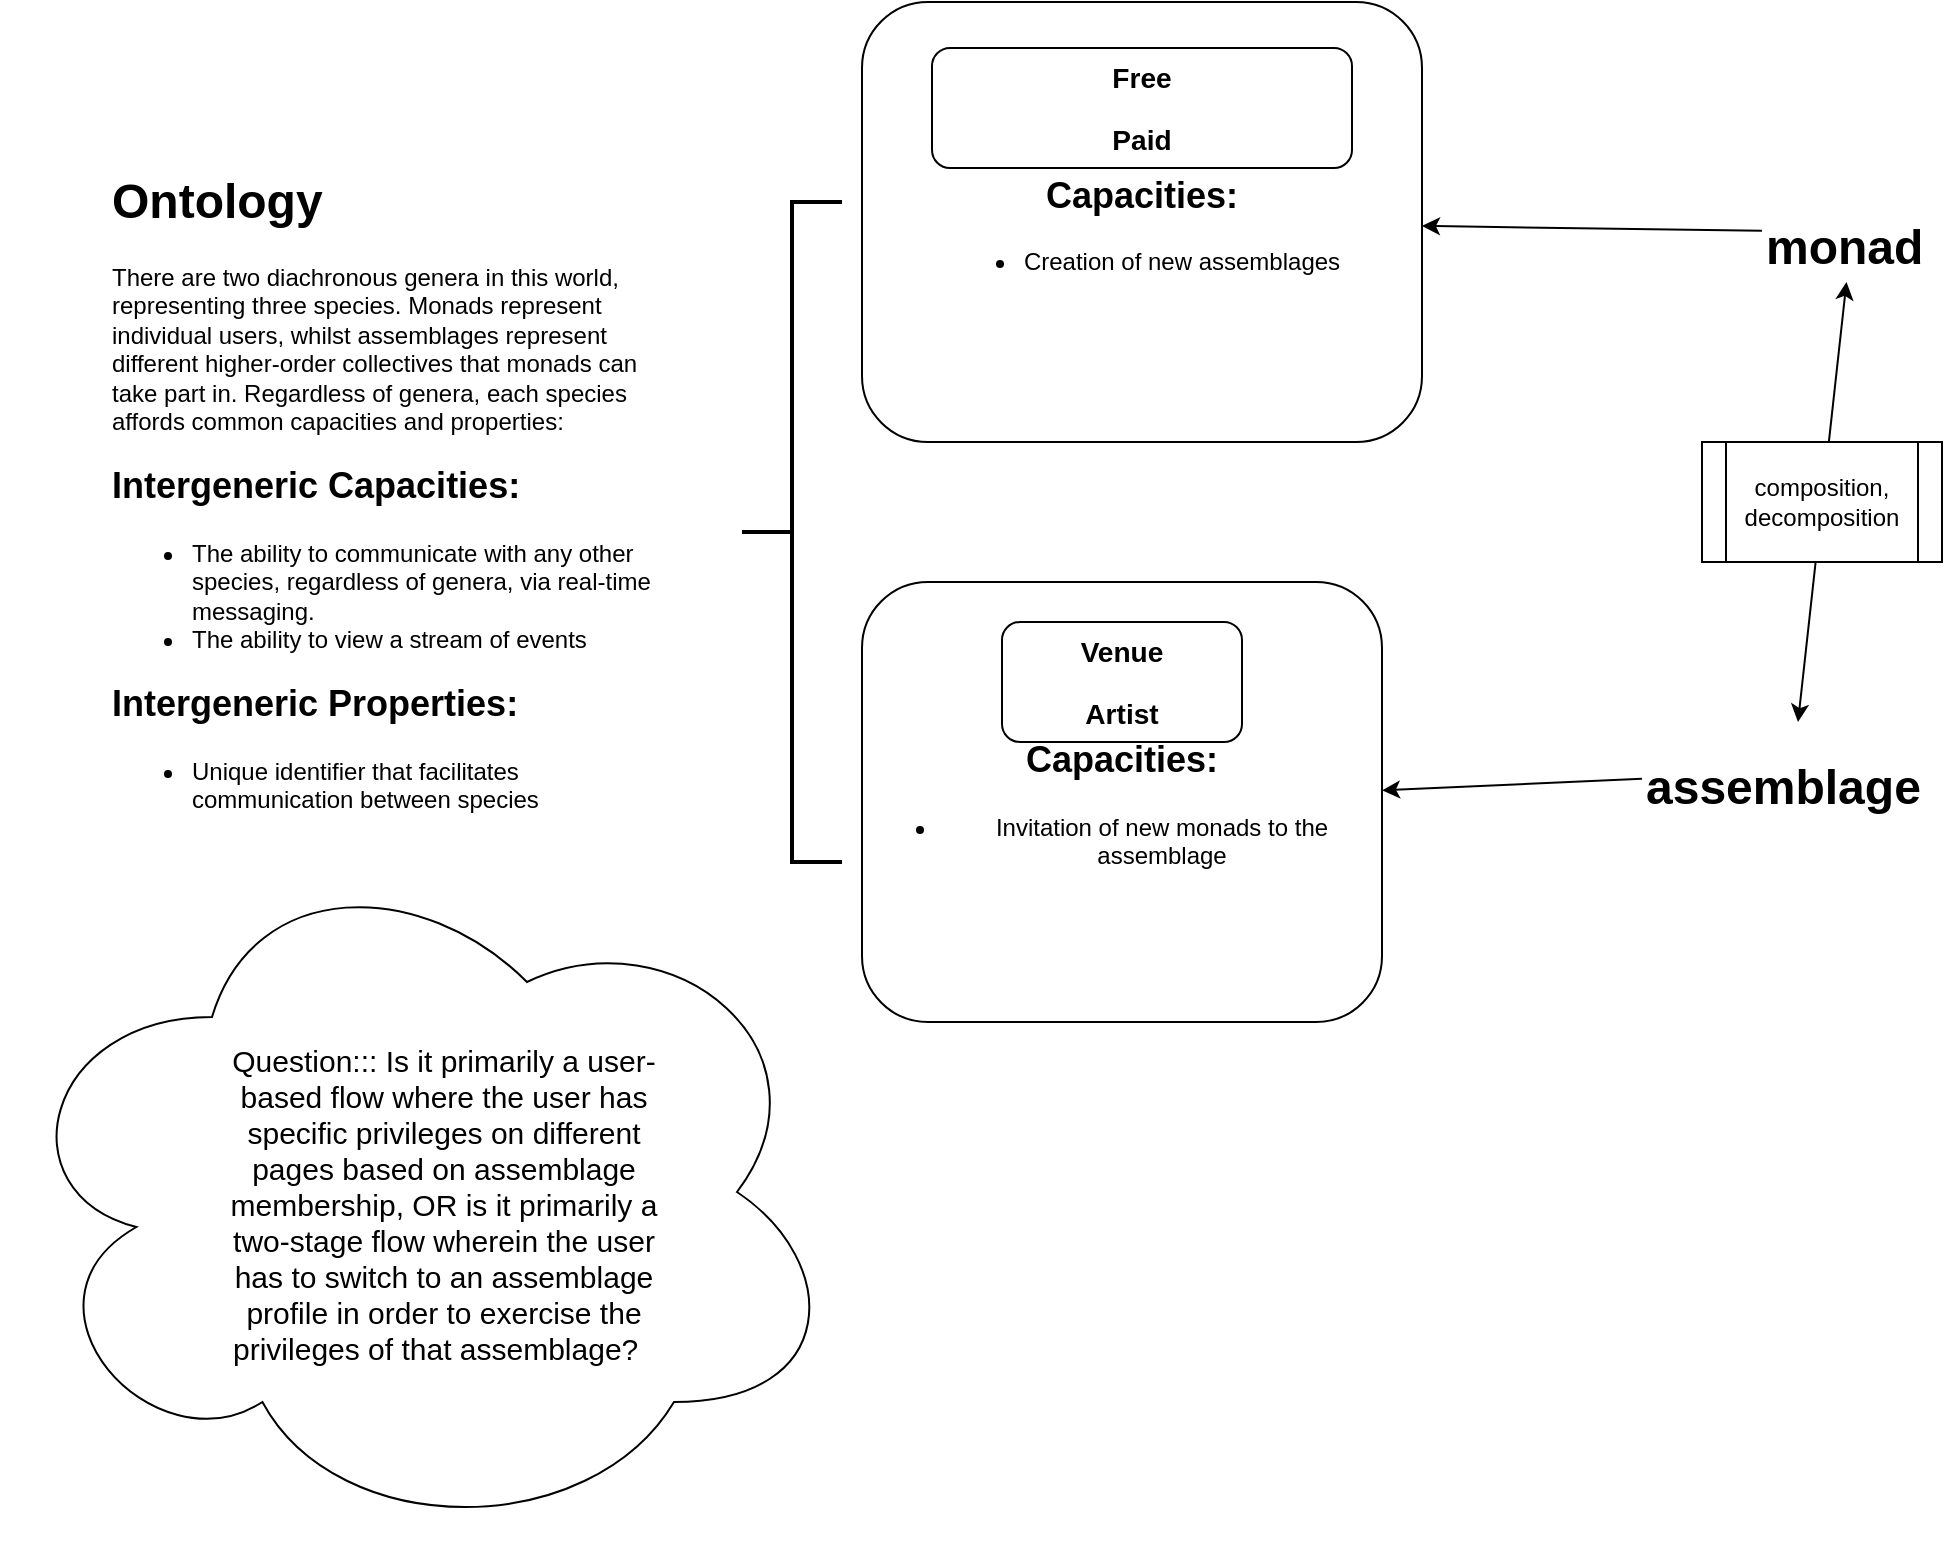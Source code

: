 <mxfile version="12.1.7" type="github" pages="1">
  <diagram id="nRRkMeWTna66y5VhuN1E" name="Page-1">
    <mxGraphModel dx="2272" dy="759" grid="1" gridSize="10" guides="1" tooltips="1" connect="1" arrows="1" fold="1" page="1" pageScale="1" pageWidth="1100" pageHeight="850" math="0" shadow="0">
      <root>
        <mxCell id="0"/>
        <mxCell id="1" parent="0"/>
        <mxCell id="NaHTyygX9rh7fK3Wwqsh-1" value="&lt;h2&gt;Capacities:&lt;/h2&gt;&lt;p&gt;&lt;/p&gt;&lt;ul&gt;&lt;li&gt;Creation of new assemblages&lt;/li&gt;&lt;/ul&gt;&lt;p&gt;&lt;/p&gt;" style="rounded=1;whiteSpace=wrap;html=1;container=1;" vertex="1" parent="1">
          <mxGeometry x="414" y="70" width="280" height="220" as="geometry"/>
        </mxCell>
        <mxCell id="NaHTyygX9rh7fK3Wwqsh-17" value="&lt;h3&gt;Free&lt;/h3&gt;&lt;h3&gt;Paid&lt;/h3&gt;" style="rounded=1;whiteSpace=wrap;html=1;" vertex="1" parent="NaHTyygX9rh7fK3Wwqsh-1">
          <mxGeometry x="35" y="23" width="210" height="60" as="geometry"/>
        </mxCell>
        <mxCell id="NaHTyygX9rh7fK3Wwqsh-2" value="&lt;h2 style=&quot;white-space: normal&quot;&gt;Capacities:&lt;/h2&gt;&lt;p style=&quot;white-space: normal&quot;&gt;&lt;/p&gt;&lt;ul style=&quot;white-space: normal&quot;&gt;&lt;li&gt;Invitation of new monads to the assemblage&lt;/li&gt;&lt;/ul&gt;" style="rounded=1;whiteSpace=wrap;html=1;container=1;" vertex="1" parent="1">
          <mxGeometry x="414" y="360" width="260" height="220" as="geometry"/>
        </mxCell>
        <mxCell id="NaHTyygX9rh7fK3Wwqsh-18" value="&lt;h3&gt;Venue&lt;/h3&gt;&lt;h3&gt;Artist&lt;/h3&gt;" style="rounded=1;whiteSpace=wrap;html=1;" vertex="1" parent="NaHTyygX9rh7fK3Wwqsh-2">
          <mxGeometry x="70" y="20" width="120" height="60" as="geometry"/>
        </mxCell>
        <mxCell id="NaHTyygX9rh7fK3Wwqsh-3" value="&lt;h1&gt;monad&lt;/h1&gt;" style="text;html=1;resizable=0;points=[];autosize=1;align=left;verticalAlign=top;spacingTop=-4;" vertex="1" parent="1">
          <mxGeometry x="864" y="160" width="90" height="50" as="geometry"/>
        </mxCell>
        <mxCell id="NaHTyygX9rh7fK3Wwqsh-4" value="&lt;h1&gt;assemblage&lt;/h1&gt;" style="text;html=1;resizable=0;points=[];autosize=1;align=left;verticalAlign=top;spacingTop=-4;" vertex="1" parent="1">
          <mxGeometry x="804" y="430" width="150" height="50" as="geometry"/>
        </mxCell>
        <mxCell id="NaHTyygX9rh7fK3Wwqsh-5" value="" style="endArrow=classic;html=1;" edge="1" parent="1" source="NaHTyygX9rh7fK3Wwqsh-3" target="NaHTyygX9rh7fK3Wwqsh-1">
          <mxGeometry width="50" height="50" relative="1" as="geometry">
            <mxPoint x="204" y="450" as="sourcePoint"/>
            <mxPoint x="254" y="400" as="targetPoint"/>
          </mxGeometry>
        </mxCell>
        <mxCell id="NaHTyygX9rh7fK3Wwqsh-6" value="" style="endArrow=classic;html=1;" edge="1" parent="1" source="NaHTyygX9rh7fK3Wwqsh-4" target="NaHTyygX9rh7fK3Wwqsh-2">
          <mxGeometry width="50" height="50" relative="1" as="geometry">
            <mxPoint x="204" y="450" as="sourcePoint"/>
            <mxPoint x="254" y="400" as="targetPoint"/>
          </mxGeometry>
        </mxCell>
        <mxCell id="NaHTyygX9rh7fK3Wwqsh-9" value="" style="strokeWidth=2;html=1;shape=mxgraph.flowchart.annotation_2;align=left;labelPosition=right;pointerEvents=1;" vertex="1" parent="1">
          <mxGeometry x="354" y="170" width="50" height="330" as="geometry"/>
        </mxCell>
        <mxCell id="NaHTyygX9rh7fK3Wwqsh-10" value="&lt;h1&gt;Ontology&lt;/h1&gt;&lt;p&gt;There are two diachronous genera&amp;nbsp;in this world, representing three species. Monads represent individual users, whilst assemblages represent different higher-order collectives that monads can take part in. Regardless of genera, each species affords common capacities and properties:&lt;/p&gt;&lt;h2&gt;Intergeneric Capacities:&lt;/h2&gt;&lt;p&gt;&lt;/p&gt;&lt;ul&gt;&lt;li&gt;The ability to communicate with any other species, regardless of genera, via real-time messaging.&amp;nbsp;&lt;/li&gt;&lt;li&gt;The ability to view a stream of events&amp;nbsp;&lt;/li&gt;&lt;/ul&gt;&lt;div&gt;&lt;h2&gt;Intergeneric Properties:&lt;/h2&gt;&lt;p&gt;&lt;/p&gt;&lt;ul&gt;&lt;li&gt;Unique identifier that facilitates communication between species&lt;/li&gt;&lt;/ul&gt;&lt;/div&gt;&lt;p&gt;&lt;/p&gt;" style="text;html=1;strokeColor=none;fillColor=none;spacing=5;spacingTop=-20;whiteSpace=wrap;overflow=hidden;rounded=0;" vertex="1" parent="1">
          <mxGeometry x="34" y="150" width="290" height="540" as="geometry"/>
        </mxCell>
        <mxCell id="NaHTyygX9rh7fK3Wwqsh-15" value="" style="group" vertex="1" connectable="0" parent="1">
          <mxGeometry x="704" y="250" width="120" height="60" as="geometry"/>
        </mxCell>
        <mxCell id="NaHTyygX9rh7fK3Wwqsh-13" value="" style="endArrow=classic;startArrow=classic;html=1;" edge="1" parent="NaHTyygX9rh7fK3Wwqsh-15" target="NaHTyygX9rh7fK3Wwqsh-3">
          <mxGeometry width="50" height="50" relative="1" as="geometry">
            <mxPoint x="178" y="180" as="sourcePoint"/>
            <mxPoint x="220" y="30" as="targetPoint"/>
          </mxGeometry>
        </mxCell>
        <mxCell id="NaHTyygX9rh7fK3Wwqsh-14" value="composition,&lt;br&gt;decomposition" style="shape=process;whiteSpace=wrap;html=1;backgroundOutline=1;" vertex="1" parent="1">
          <mxGeometry x="834" y="290" width="120" height="60" as="geometry"/>
        </mxCell>
        <mxCell id="NaHTyygX9rh7fK3Wwqsh-20" value="" style="ellipse;shape=cloud;whiteSpace=wrap;html=1;container=1;" vertex="1" parent="1">
          <mxGeometry x="-16" y="490" width="420" height="350" as="geometry"/>
        </mxCell>
        <mxCell id="NaHTyygX9rh7fK3Wwqsh-22" value="&lt;span style=&quot;text-align: left&quot;&gt;&lt;font style=&quot;font-size: 15px&quot;&gt;Question::: Is it primarily a user-based flow where the user has specific privileges&amp;nbsp;on different pages based on assemblage membership, OR is it primarily a two-stage flow wherein the user has to switch to an assemblage profile in order to exercise the privileges of that assemblage?&amp;nbsp;&amp;nbsp;&lt;/font&gt;&lt;/span&gt;" style="text;html=1;strokeColor=none;fillColor=none;align=center;verticalAlign=middle;whiteSpace=wrap;rounded=0;" vertex="1" parent="NaHTyygX9rh7fK3Wwqsh-20">
          <mxGeometry x="102.162" y="108.621" width="238.378" height="144.828" as="geometry"/>
        </mxCell>
      </root>
    </mxGraphModel>
  </diagram>
</mxfile>
